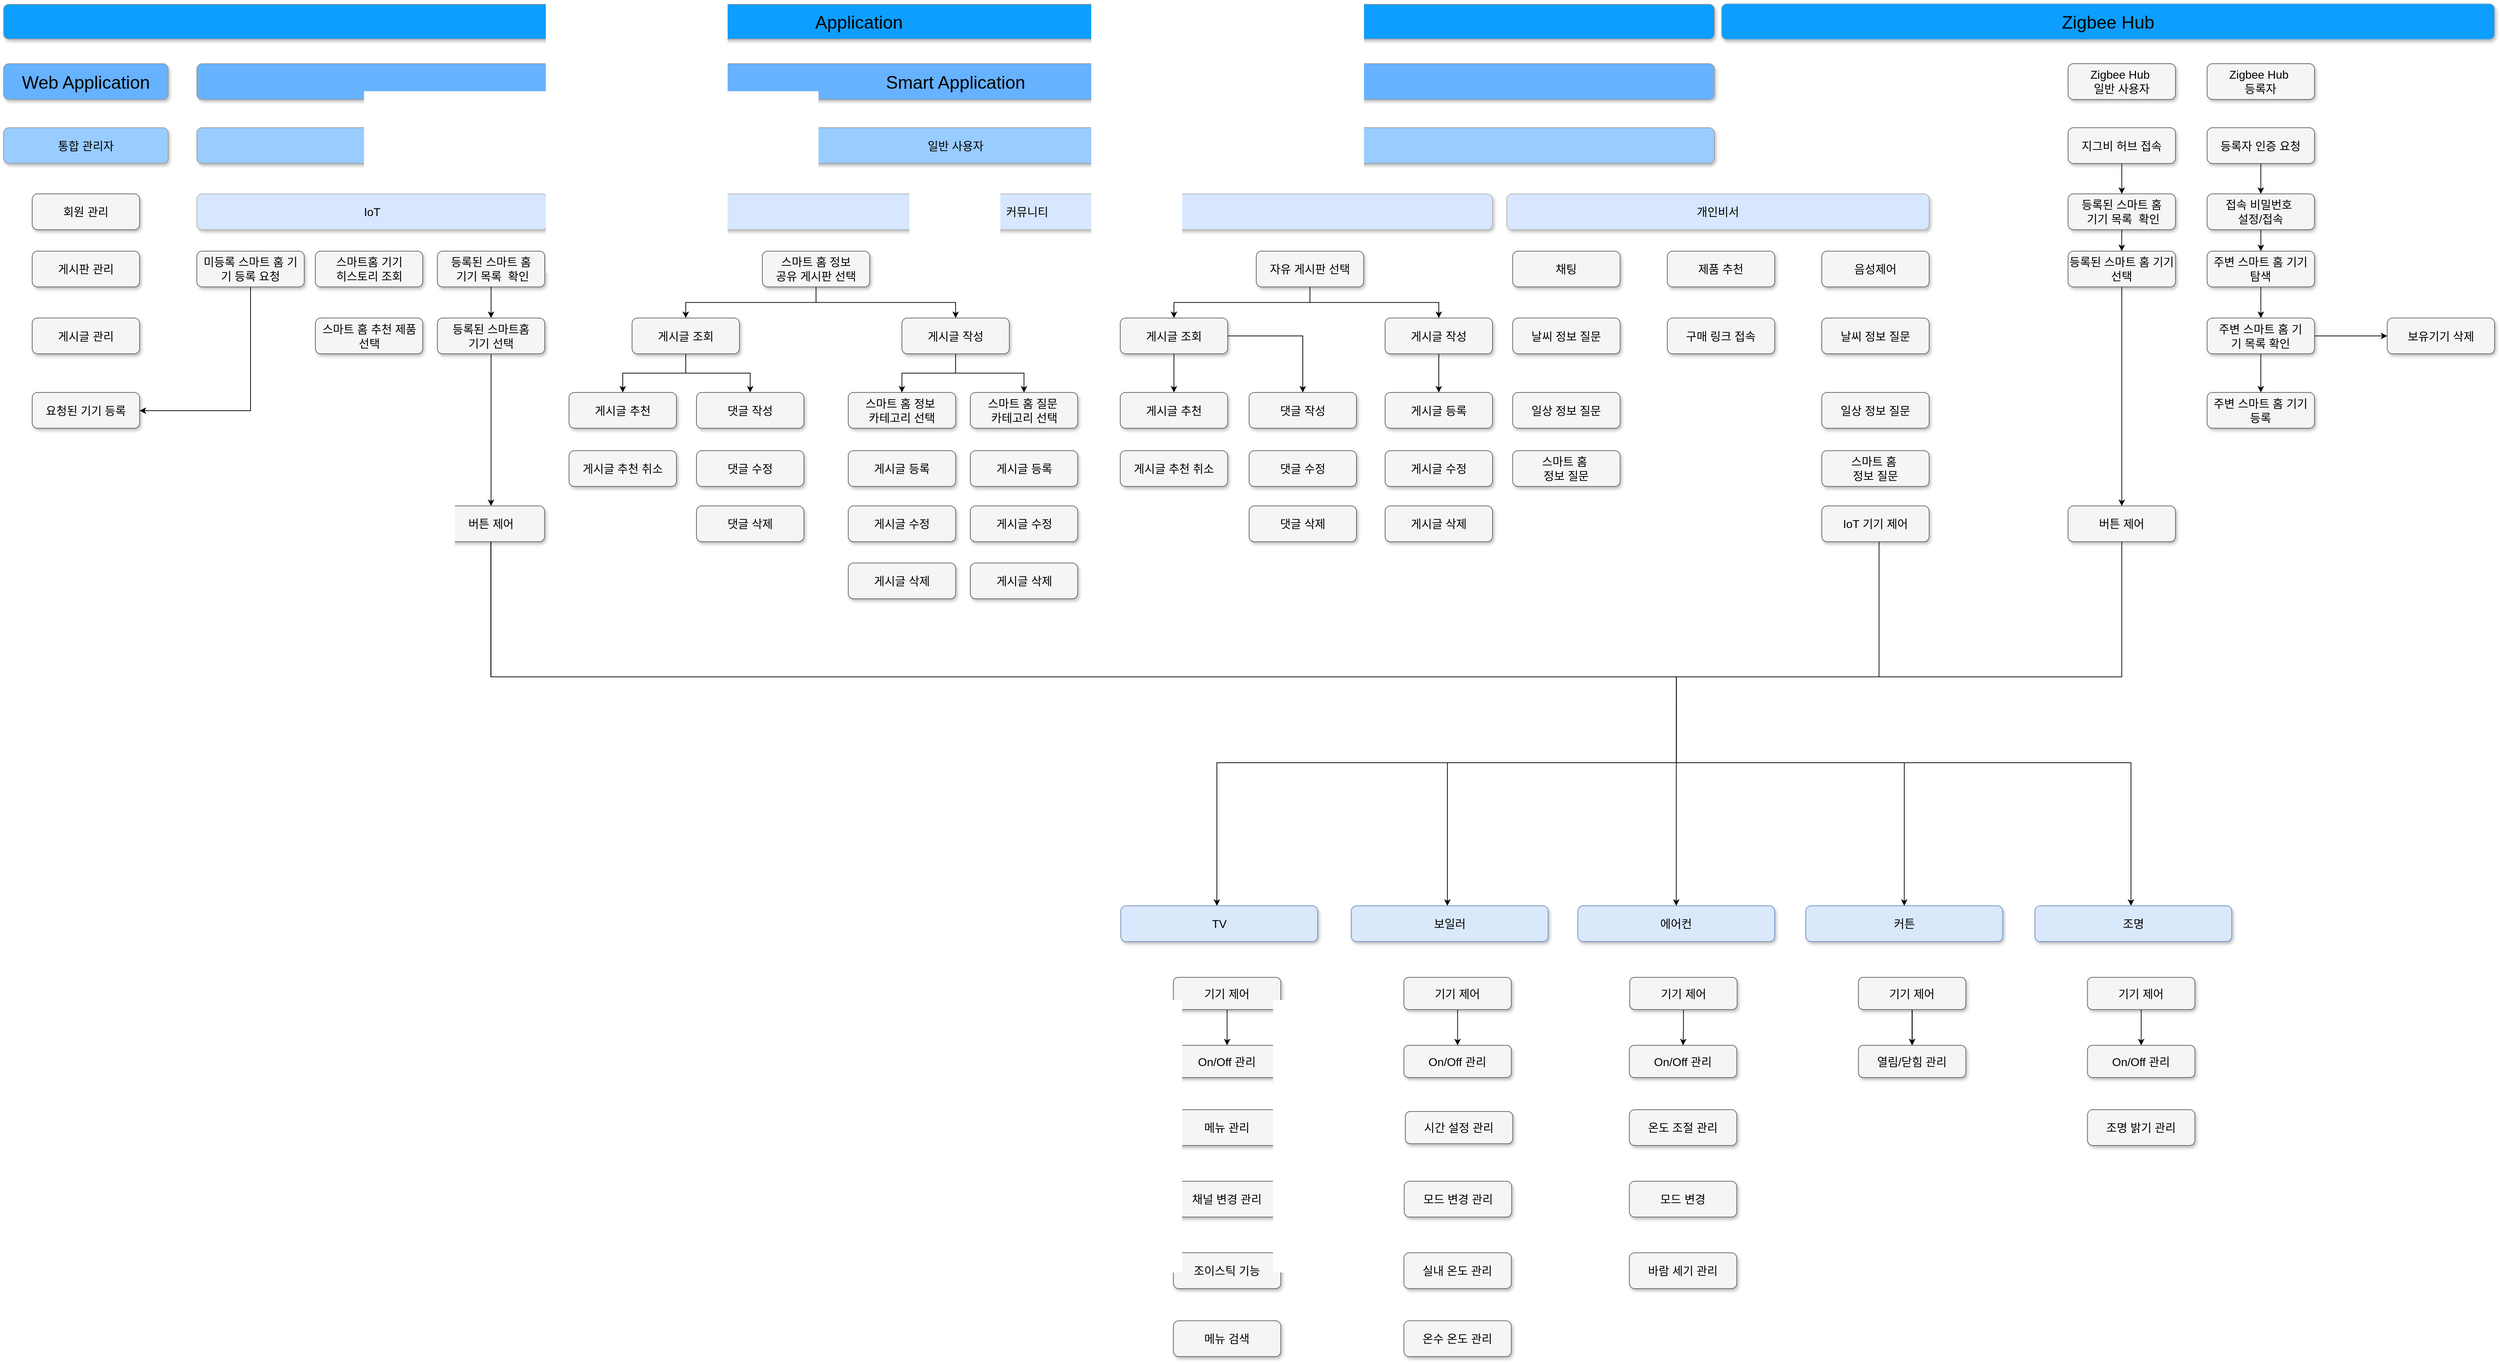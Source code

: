 <mxfile version="24.2.5" type="github">
  <diagram name="페이지-1" id="fLK22L0cyS2KONPvhXHz">
    <mxGraphModel dx="5621" dy="42" grid="1" gridSize="10" guides="1" tooltips="1" connect="1" arrows="1" fold="1" page="1" pageScale="1" pageWidth="827" pageHeight="1169" math="0" shadow="0">
      <root>
        <mxCell id="0" />
        <mxCell id="1" parent="0" />
        <mxCell id="XsFv-7W7JYTAU17G-Qvy-7" value="스마트 홈 정보&amp;nbsp;&lt;div&gt;카테고리 선택&lt;/div&gt;" style="whiteSpace=wrap;html=1;rounded=1;shadow=1;strokeWidth=1;fontSize=16;align=center;fillColor=#f5f5f5;strokeColor=#666666;" parent="1" vertex="1">
          <mxGeometry x="-1450" y="2322.51" width="150" height="50" as="geometry" />
        </mxCell>
        <mxCell id="XsFv-7W7JYTAU17G-Qvy-8" value="게시글 수정" style="whiteSpace=wrap;html=1;rounded=1;shadow=1;strokeWidth=1;fontSize=16;align=center;fillColor=#f5f5f5;strokeColor=#666666;" parent="1" vertex="1">
          <mxGeometry x="-1450" y="2481.18" width="150" height="50" as="geometry" />
        </mxCell>
        <mxCell id="XsFv-7W7JYTAU17G-Qvy-9" value="게시글 삭제" style="whiteSpace=wrap;html=1;rounded=1;shadow=1;strokeWidth=1;fontSize=16;align=center;fillColor=#f5f5f5;strokeColor=#666666;" parent="1" vertex="1">
          <mxGeometry x="-1450" y="2560.92" width="150" height="50" as="geometry" />
        </mxCell>
        <mxCell id="XsFv-7W7JYTAU17G-Qvy-10" value="통합 관리자" style="whiteSpace=wrap;html=1;rounded=1;shadow=1;strokeWidth=1;fontSize=16;align=center;fillColor=#99CCFF;strokeColor=#999999;" parent="1" vertex="1">
          <mxGeometry x="-2630" y="1952.5" width="230" height="50" as="geometry" />
        </mxCell>
        <mxCell id="XsFv-7W7JYTAU17G-Qvy-11" value="일반 사용자" style="whiteSpace=wrap;html=1;rounded=1;shadow=1;strokeWidth=1;fontSize=16;align=center;fillColor=#99CCFF;strokeColor=#999999;" parent="1" vertex="1">
          <mxGeometry x="-2360" y="1952.5" width="2120" height="50" as="geometry" />
        </mxCell>
        <mxCell id="XsFv-7W7JYTAU17G-Qvy-12" value="&lt;font style=&quot;font-size: 25px;&quot;&gt;Application&lt;/font&gt;" style="whiteSpace=wrap;html=1;rounded=1;shadow=1;strokeWidth=1;fontSize=16;align=center;fillColor=#0D9EFF;strokeColor=#999999;gradientColor=none;" parent="1" vertex="1">
          <mxGeometry x="-2630" y="1780" width="2390" height="48.44" as="geometry" />
        </mxCell>
        <mxCell id="XsFv-7W7JYTAU17G-Qvy-13" value="보유기기 삭제" style="whiteSpace=wrap;html=1;rounded=1;shadow=1;strokeWidth=1;fontSize=16;align=center;fillColor=#f5f5f5;strokeColor=#666666;" parent="1" vertex="1">
          <mxGeometry x="700.0" y="2218.5" width="150" height="50" as="geometry" />
        </mxCell>
        <mxCell id="XsFv-7W7JYTAU17G-Qvy-14" style="edgeStyle=orthogonalEdgeStyle;rounded=0;orthogonalLoop=1;jettySize=auto;html=1;" parent="1" edge="1" target="XsFv-7W7JYTAU17G-Qvy-31" source="XsFv-7W7JYTAU17G-Qvy-15">
          <mxGeometry relative="1" as="geometry">
            <mxPoint x="-1763.69" y="2499.38" as="sourcePoint" />
            <mxPoint x="342.25" y="2850" as="targetPoint" />
            <Array as="points">
              <mxPoint x="-1949" y="2720" />
              <mxPoint x="-293" y="2720" />
              <mxPoint x="-293" y="2840" />
              <mxPoint x="342" y="2840" />
            </Array>
          </mxGeometry>
        </mxCell>
        <mxCell id="XsFv-7W7JYTAU17G-Qvy-15" value="버튼 제어" style="whiteSpace=wrap;html=1;rounded=1;shadow=1;strokeWidth=1;fontSize=16;align=center;fillColor=#f5f5f5;strokeColor=#666666;" parent="1" vertex="1">
          <mxGeometry x="-2024.19" y="2481.18" width="150" height="50" as="geometry" />
        </mxCell>
        <mxCell id="XsFv-7W7JYTAU17G-Qvy-16" style="edgeStyle=orthogonalEdgeStyle;rounded=0;orthogonalLoop=1;jettySize=auto;html=1;exitX=0.5;exitY=1;exitDx=0;exitDy=0;entryX=0.5;entryY=0;entryDx=0;entryDy=0;" parent="1" source="XsFv-7W7JYTAU17G-Qvy-17" target="XsFv-7W7JYTAU17G-Qvy-28" edge="1">
          <mxGeometry relative="1" as="geometry">
            <Array as="points">
              <mxPoint x="329" y="2720" />
              <mxPoint x="-293" y="2720" />
            </Array>
          </mxGeometry>
        </mxCell>
        <mxCell id="XsFv-7W7JYTAU17G-Qvy-17" value="버튼 제어" style="whiteSpace=wrap;html=1;rounded=1;shadow=1;strokeWidth=1;fontSize=16;align=center;fillColor=#f5f5f5;strokeColor=#666666;" parent="1" vertex="1">
          <mxGeometry x="254.13" y="2481.18" width="150" height="50" as="geometry" />
        </mxCell>
        <mxCell id="XsFv-7W7JYTAU17G-Qvy-18" value="등록된 스마트 홈&lt;div&gt;&amp;nbsp;기기&amp;nbsp;목록&amp;nbsp; 확인&lt;/div&gt;" style="whiteSpace=wrap;html=1;rounded=1;shadow=1;strokeWidth=1;fontSize=16;align=center;fillColor=#f5f5f5;strokeColor=#666666;" parent="1" vertex="1">
          <mxGeometry x="-2024" y="2125" width="150" height="50" as="geometry" />
        </mxCell>
        <mxCell id="XsFv-7W7JYTAU17G-Qvy-19" value="" style="endArrow=classic;html=1;rounded=0;exitX=0.5;exitY=1;exitDx=0;exitDy=0;" parent="1" source="XsFv-7W7JYTAU17G-Qvy-18" edge="1" target="XsFv-7W7JYTAU17G-Qvy-139">
          <mxGeometry width="50" height="50" relative="1" as="geometry">
            <mxPoint x="-1946.19" y="2163" as="sourcePoint" />
            <mxPoint x="-1960.69" y="2205" as="targetPoint" />
          </mxGeometry>
        </mxCell>
        <mxCell id="XsFv-7W7JYTAU17G-Qvy-20" style="edgeStyle=orthogonalEdgeStyle;rounded=0;orthogonalLoop=1;jettySize=auto;html=1;" parent="1" source="XsFv-7W7JYTAU17G-Qvy-139" target="XsFv-7W7JYTAU17G-Qvy-15" edge="1">
          <mxGeometry relative="1" as="geometry">
            <mxPoint x="-1974.69" y="2255" as="sourcePoint" />
            <Array as="points">
              <mxPoint x="-1949" y="2400" />
              <mxPoint x="-1949" y="2400" />
            </Array>
          </mxGeometry>
        </mxCell>
        <mxCell id="XsFv-7W7JYTAU17G-Qvy-21" value="게시글 관리" style="whiteSpace=wrap;html=1;rounded=1;shadow=1;strokeWidth=1;fontSize=16;align=center;fillColor=#f5f5f5;strokeColor=#666666;" parent="1" vertex="1">
          <mxGeometry x="-2590" y="2218.5" width="150" height="50" as="geometry" />
        </mxCell>
        <mxCell id="XsFv-7W7JYTAU17G-Qvy-22" value="회원 관리" style="whiteSpace=wrap;html=1;rounded=1;shadow=1;strokeWidth=1;fontSize=16;align=center;fillColor=#f5f5f5;strokeColor=#666666;" parent="1" vertex="1">
          <mxGeometry x="-2590" y="2045" width="150" height="50" as="geometry" />
        </mxCell>
        <mxCell id="XsFv-7W7JYTAU17G-Qvy-23" value="게시판 관리" style="whiteSpace=wrap;html=1;rounded=1;shadow=1;strokeWidth=1;fontSize=16;align=center;fillColor=#f5f5f5;strokeColor=#666666;" parent="1" vertex="1">
          <mxGeometry x="-2590" y="2125" width="150" height="50" as="geometry" />
        </mxCell>
        <mxCell id="XsFv-7W7JYTAU17G-Qvy-24" value="요청된 기기 등록" style="whiteSpace=wrap;html=1;rounded=1;shadow=1;strokeWidth=1;fontSize=16;align=center;fillColor=#f5f5f5;strokeColor=#666666;" parent="1" vertex="1">
          <mxGeometry x="-2590" y="2322.51" width="150" height="50" as="geometry" />
        </mxCell>
        <mxCell id="XsFv-7W7JYTAU17G-Qvy-25" value="Zigbee Hub&amp;nbsp;&lt;div&gt;일반 사용자&lt;/div&gt;" style="whiteSpace=wrap;html=1;rounded=1;shadow=1;strokeWidth=1;fontSize=16;align=center;fillColor=#f5f5f5;strokeColor=#666666;" parent="1" vertex="1">
          <mxGeometry x="254.13" y="1863" width="150" height="50" as="geometry" />
        </mxCell>
        <mxCell id="XsFv-7W7JYTAU17G-Qvy-26" value="&lt;font style=&quot;font-size: 25px;&quot;&gt;Zigbee Hub&lt;/font&gt;" style="whiteSpace=wrap;html=1;rounded=1;shadow=1;strokeWidth=1;fontSize=16;align=center;fillColor=#0D9EFF;strokeColor=#B3B3B3;gradientColor=none;" parent="1" vertex="1">
          <mxGeometry x="-230" y="1779.22" width="1080" height="50" as="geometry" />
        </mxCell>
        <mxCell id="XsFv-7W7JYTAU17G-Qvy-27" value="보일러" style="whiteSpace=wrap;html=1;rounded=1;shadow=1;strokeWidth=1;fontSize=16;align=center;fillColor=#dae8fc;strokeColor=#6c8ebf;" parent="1" vertex="1">
          <mxGeometry x="-747.25" y="3040" width="275" height="50" as="geometry" />
        </mxCell>
        <mxCell id="XsFv-7W7JYTAU17G-Qvy-28" value="에어컨" style="whiteSpace=wrap;html=1;rounded=1;shadow=1;strokeWidth=1;fontSize=16;align=center;fillColor=#dae8fc;strokeColor=#6c8ebf;" parent="1" vertex="1">
          <mxGeometry x="-430.75" y="3040" width="275" height="50" as="geometry" />
        </mxCell>
        <mxCell id="XsFv-7W7JYTAU17G-Qvy-29" value="TV" style="whiteSpace=wrap;html=1;rounded=1;shadow=1;strokeWidth=1;fontSize=16;align=center;fillColor=#dae8fc;strokeColor=#6c8ebf;" parent="1" vertex="1">
          <mxGeometry x="-1069.25" y="3040" width="275" height="50" as="geometry" />
        </mxCell>
        <mxCell id="XsFv-7W7JYTAU17G-Qvy-30" value="커튼" style="whiteSpace=wrap;html=1;rounded=1;shadow=1;strokeWidth=1;fontSize=16;align=center;fillColor=#dae8fc;strokeColor=#6c8ebf;" parent="1" vertex="1">
          <mxGeometry x="-112.25" y="3040" width="275" height="50" as="geometry" />
        </mxCell>
        <mxCell id="XsFv-7W7JYTAU17G-Qvy-31" value="조명" style="whiteSpace=wrap;html=1;rounded=1;shadow=1;strokeWidth=1;fontSize=16;align=center;fillColor=#dae8fc;strokeColor=#6c8ebf;" parent="1" vertex="1">
          <mxGeometry x="207.75" y="3040" width="275" height="50" as="geometry" />
        </mxCell>
        <mxCell id="XsFv-7W7JYTAU17G-Qvy-32" value="On/Off 관리" style="whiteSpace=wrap;html=1;rounded=1;shadow=1;strokeWidth=1;fontSize=16;align=center;fillColor=#f5f5f5;strokeColor=#666666;" parent="1" vertex="1">
          <mxGeometry x="-673.75" y="3235" width="150" height="45" as="geometry" />
        </mxCell>
        <mxCell id="XsFv-7W7JYTAU17G-Qvy-33" value="모드 변경 관리" style="whiteSpace=wrap;html=1;rounded=1;shadow=1;strokeWidth=1;fontSize=16;align=center;fillColor=#f5f5f5;strokeColor=#666666;" parent="1" vertex="1">
          <mxGeometry x="-673.25" y="3425" width="150" height="50" as="geometry" />
        </mxCell>
        <mxCell id="XsFv-7W7JYTAU17G-Qvy-34" value="On/Off 관리" style="whiteSpace=wrap;html=1;rounded=1;shadow=1;strokeWidth=1;fontSize=16;align=center;fillColor=#f5f5f5;strokeColor=#666666;" parent="1" vertex="1">
          <mxGeometry x="-358.75" y="3235" width="150" height="45" as="geometry" />
        </mxCell>
        <mxCell id="XsFv-7W7JYTAU17G-Qvy-35" value="온도 조절 관리" style="whiteSpace=wrap;html=1;rounded=1;shadow=1;strokeWidth=1;fontSize=16;align=center;fillColor=#f5f5f5;strokeColor=#666666;" parent="1" vertex="1">
          <mxGeometry x="-358.75" y="3325" width="150" height="50" as="geometry" />
        </mxCell>
        <mxCell id="XsFv-7W7JYTAU17G-Qvy-36" value="메뉴 관리" style="whiteSpace=wrap;html=1;rounded=1;shadow=1;strokeWidth=1;fontSize=16;align=center;fillColor=#f5f5f5;strokeColor=#666666;" parent="1" vertex="1">
          <mxGeometry x="-995.75" y="3325" width="150" height="50" as="geometry" />
        </mxCell>
        <mxCell id="XsFv-7W7JYTAU17G-Qvy-37" value="On/Off 관리" style="whiteSpace=wrap;html=1;rounded=1;shadow=1;strokeWidth=1;fontSize=16;align=center;fillColor=#f5f5f5;strokeColor=#666666;" parent="1" vertex="1">
          <mxGeometry x="-995.75" y="3235" width="150" height="45" as="geometry" />
        </mxCell>
        <mxCell id="XsFv-7W7JYTAU17G-Qvy-38" value="열림/닫힘 관리" style="whiteSpace=wrap;html=1;rounded=1;shadow=1;strokeWidth=1;fontSize=16;align=center;fillColor=#f5f5f5;strokeColor=#666666;" parent="1" vertex="1">
          <mxGeometry x="-38.75" y="3235" width="150" height="45" as="geometry" />
        </mxCell>
        <mxCell id="XsFv-7W7JYTAU17G-Qvy-39" value="On/Off 관리" style="whiteSpace=wrap;html=1;rounded=1;shadow=1;strokeWidth=1;fontSize=16;align=center;fillColor=#f5f5f5;strokeColor=#666666;" parent="1" vertex="1">
          <mxGeometry x="281.25" y="3235" width="150" height="45" as="geometry" />
        </mxCell>
        <mxCell id="XsFv-7W7JYTAU17G-Qvy-40" value="조명 밝기 관리" style="whiteSpace=wrap;html=1;rounded=1;shadow=1;strokeWidth=1;fontSize=16;align=center;fillColor=#f5f5f5;strokeColor=#666666;" parent="1" vertex="1">
          <mxGeometry x="281.25" y="3325" width="150" height="50" as="geometry" />
        </mxCell>
        <mxCell id="XsFv-7W7JYTAU17G-Qvy-41" value="모드 변경" style="whiteSpace=wrap;html=1;rounded=1;shadow=1;strokeWidth=1;fontSize=16;align=center;fillColor=#f5f5f5;strokeColor=#666666;" parent="1" vertex="1">
          <mxGeometry x="-358.75" y="3425" width="150" height="50" as="geometry" />
        </mxCell>
        <mxCell id="XsFv-7W7JYTAU17G-Qvy-42" value="&lt;span&gt;바람 세기 관리&lt;/span&gt;" style="whiteSpace=wrap;html=1;rounded=1;shadow=1;strokeWidth=1;fontSize=16;align=center;fillColor=#f5f5f5;strokeColor=#666666;" parent="1" vertex="1">
          <mxGeometry x="-358.75" y="3525" width="150" height="50" as="geometry" />
        </mxCell>
        <mxCell id="XsFv-7W7JYTAU17G-Qvy-43" value="조이스틱 기능" style="whiteSpace=wrap;html=1;rounded=1;shadow=1;strokeWidth=1;fontSize=16;align=center;fillColor=#f5f5f5;strokeColor=#666666;" parent="1" vertex="1">
          <mxGeometry x="-995.75" y="3525" width="150" height="50" as="geometry" />
        </mxCell>
        <mxCell id="XsFv-7W7JYTAU17G-Qvy-44" value="채널 변경 관리" style="whiteSpace=wrap;html=1;rounded=1;shadow=1;strokeWidth=1;fontSize=16;align=center;fillColor=#f5f5f5;strokeColor=#666666;" parent="1" vertex="1">
          <mxGeometry x="-995.75" y="3425" width="150" height="50" as="geometry" />
        </mxCell>
        <mxCell id="XsFv-7W7JYTAU17G-Qvy-45" value="메뉴 검색" style="whiteSpace=wrap;html=1;rounded=1;shadow=1;strokeWidth=1;fontSize=16;align=center;fillColor=#f5f5f5;strokeColor=#666666;" parent="1" vertex="1">
          <mxGeometry x="-995.75" y="3620" width="150" height="50" as="geometry" />
        </mxCell>
        <mxCell id="XsFv-7W7JYTAU17G-Qvy-46" style="edgeStyle=orthogonalEdgeStyle;rounded=0;orthogonalLoop=1;jettySize=auto;html=1;exitX=0.5;exitY=1;exitDx=0;exitDy=0;entryX=0.5;entryY=0;entryDx=0;entryDy=0;" parent="1" source="XsFv-7W7JYTAU17G-Qvy-48" target="XsFv-7W7JYTAU17G-Qvy-17" edge="1">
          <mxGeometry relative="1" as="geometry" />
        </mxCell>
        <mxCell id="XsFv-7W7JYTAU17G-Qvy-48" value="등록된 스마트 홈 기기 선택" style="whiteSpace=wrap;html=1;rounded=1;shadow=1;strokeWidth=1;fontSize=16;align=center;fillColor=#f5f5f5;strokeColor=#666666;" parent="1" vertex="1">
          <mxGeometry x="254.13" y="2125" width="150" height="50" as="geometry" />
        </mxCell>
        <mxCell id="XsFv-7W7JYTAU17G-Qvy-49" style="edgeStyle=orthogonalEdgeStyle;rounded=0;orthogonalLoop=1;jettySize=auto;html=1;exitX=0.5;exitY=1;exitDx=0;exitDy=0;" parent="1" source="XsFv-7W7JYTAU17G-Qvy-50" target="XsFv-7W7JYTAU17G-Qvy-48" edge="1">
          <mxGeometry relative="1" as="geometry" />
        </mxCell>
        <mxCell id="XsFv-7W7JYTAU17G-Qvy-50" value="등록된 스마트 홈&lt;div&gt;&amp;nbsp;기기&amp;nbsp;목록&amp;nbsp; 확인&lt;/div&gt;" style="whiteSpace=wrap;html=1;rounded=1;shadow=1;strokeWidth=1;fontSize=16;align=center;fillColor=#f5f5f5;strokeColor=#666666;" parent="1" vertex="1">
          <mxGeometry x="254.13" y="2045" width="150" height="50" as="geometry" />
        </mxCell>
        <mxCell id="XsFv-7W7JYTAU17G-Qvy-51" style="edgeStyle=orthogonalEdgeStyle;rounded=0;orthogonalLoop=1;jettySize=auto;html=1;exitX=0.5;exitY=1;exitDx=0;exitDy=0;entryX=0.5;entryY=0;entryDx=0;entryDy=0;" parent="1" source="XsFv-7W7JYTAU17G-Qvy-52" target="XsFv-7W7JYTAU17G-Qvy-37" edge="1">
          <mxGeometry relative="1" as="geometry" />
        </mxCell>
        <mxCell id="XsFv-7W7JYTAU17G-Qvy-52" value="기기 제어" style="whiteSpace=wrap;html=1;rounded=1;shadow=1;strokeWidth=1;fontSize=16;align=center;fillColor=#f5f5f5;strokeColor=#666666;" parent="1" vertex="1">
          <mxGeometry x="-995.75" y="3140" width="150" height="45" as="geometry" />
        </mxCell>
        <mxCell id="XsFv-7W7JYTAU17G-Qvy-53" style="edgeStyle=orthogonalEdgeStyle;rounded=0;orthogonalLoop=1;jettySize=auto;html=1;exitX=0.5;exitY=1;exitDx=0;exitDy=0;entryX=0.5;entryY=0;entryDx=0;entryDy=0;" parent="1" source="XsFv-7W7JYTAU17G-Qvy-54" target="XsFv-7W7JYTAU17G-Qvy-32" edge="1">
          <mxGeometry relative="1" as="geometry" />
        </mxCell>
        <mxCell id="XsFv-7W7JYTAU17G-Qvy-54" value="기기 제어" style="whiteSpace=wrap;html=1;rounded=1;shadow=1;strokeWidth=1;fontSize=16;align=center;fillColor=#f5f5f5;strokeColor=#666666;" parent="1" vertex="1">
          <mxGeometry x="-673.75" y="3140" width="150" height="45" as="geometry" />
        </mxCell>
        <mxCell id="XsFv-7W7JYTAU17G-Qvy-55" style="edgeStyle=orthogonalEdgeStyle;rounded=0;orthogonalLoop=1;jettySize=auto;html=1;exitX=0.5;exitY=1;exitDx=0;exitDy=0;entryX=0.5;entryY=0;entryDx=0;entryDy=0;" parent="1" source="XsFv-7W7JYTAU17G-Qvy-56" target="XsFv-7W7JYTAU17G-Qvy-34" edge="1">
          <mxGeometry relative="1" as="geometry" />
        </mxCell>
        <mxCell id="XsFv-7W7JYTAU17G-Qvy-56" value="기기 제어" style="whiteSpace=wrap;html=1;rounded=1;shadow=1;strokeWidth=1;fontSize=16;align=center;fillColor=#f5f5f5;strokeColor=#666666;" parent="1" vertex="1">
          <mxGeometry x="-358.25" y="3140" width="150" height="45" as="geometry" />
        </mxCell>
        <mxCell id="XsFv-7W7JYTAU17G-Qvy-57" style="edgeStyle=orthogonalEdgeStyle;rounded=0;orthogonalLoop=1;jettySize=auto;html=1;exitX=0.5;exitY=1;exitDx=0;exitDy=0;entryX=0.5;entryY=0;entryDx=0;entryDy=0;" parent="1" source="XsFv-7W7JYTAU17G-Qvy-58" target="XsFv-7W7JYTAU17G-Qvy-39" edge="1">
          <mxGeometry relative="1" as="geometry" />
        </mxCell>
        <mxCell id="XsFv-7W7JYTAU17G-Qvy-58" value="기기 제어" style="whiteSpace=wrap;html=1;rounded=1;shadow=1;strokeWidth=1;fontSize=16;align=center;fillColor=#f5f5f5;strokeColor=#666666;" parent="1" vertex="1">
          <mxGeometry x="281.25" y="3140" width="150" height="45" as="geometry" />
        </mxCell>
        <mxCell id="XsFv-7W7JYTAU17G-Qvy-59" style="edgeStyle=orthogonalEdgeStyle;rounded=0;orthogonalLoop=1;jettySize=auto;html=1;exitX=0.5;exitY=1;exitDx=0;exitDy=0;entryX=0.5;entryY=0;entryDx=0;entryDy=0;" parent="1" source="XsFv-7W7JYTAU17G-Qvy-61" target="XsFv-7W7JYTAU17G-Qvy-38" edge="1">
          <mxGeometry relative="1" as="geometry" />
        </mxCell>
        <mxCell id="XsFv-7W7JYTAU17G-Qvy-60" value="" style="edgeStyle=orthogonalEdgeStyle;rounded=0;orthogonalLoop=1;jettySize=auto;html=1;" parent="1" source="XsFv-7W7JYTAU17G-Qvy-61" target="XsFv-7W7JYTAU17G-Qvy-38" edge="1">
          <mxGeometry relative="1" as="geometry" />
        </mxCell>
        <mxCell id="XsFv-7W7JYTAU17G-Qvy-61" value="기기 제어" style="whiteSpace=wrap;html=1;rounded=1;shadow=1;strokeWidth=1;fontSize=16;align=center;fillColor=#f5f5f5;strokeColor=#666666;" parent="1" vertex="1">
          <mxGeometry x="-38.75" y="3140" width="150" height="45" as="geometry" />
        </mxCell>
        <mxCell id="XsFv-7W7JYTAU17G-Qvy-62" value="Zigbee Hub&amp;nbsp;&lt;div&gt;등록자&lt;/div&gt;" style="whiteSpace=wrap;html=1;rounded=1;shadow=1;strokeWidth=1;fontSize=16;align=center;fillColor=#f5f5f5;strokeColor=#666666;" parent="1" vertex="1">
          <mxGeometry x="448.38" y="1863" width="150" height="50" as="geometry" />
        </mxCell>
        <mxCell id="XsFv-7W7JYTAU17G-Qvy-63" style="edgeStyle=orthogonalEdgeStyle;rounded=0;orthogonalLoop=1;jettySize=auto;html=1;exitX=0.5;exitY=1;exitDx=0;exitDy=0;" parent="1" source="XsFv-7W7JYTAU17G-Qvy-64" target="XsFv-7W7JYTAU17G-Qvy-69" edge="1">
          <mxGeometry relative="1" as="geometry" />
        </mxCell>
        <mxCell id="XsFv-7W7JYTAU17G-Qvy-64" value="등록자 인증 요청" style="whiteSpace=wrap;html=1;rounded=1;shadow=1;strokeWidth=1;fontSize=16;align=center;fillColor=#f5f5f5;strokeColor=#666666;" parent="1" vertex="1">
          <mxGeometry x="448.38" y="1952.5" width="150" height="50" as="geometry" />
        </mxCell>
        <mxCell id="XsFv-7W7JYTAU17G-Qvy-65" value="주변 스마트 홈 기기 등록" style="whiteSpace=wrap;html=1;rounded=1;shadow=1;strokeWidth=1;fontSize=16;align=center;fillColor=#f5f5f5;strokeColor=#666666;" parent="1" vertex="1">
          <mxGeometry x="448.38" y="2322.51" width="150" height="50" as="geometry" />
        </mxCell>
        <mxCell id="XsFv-7W7JYTAU17G-Qvy-66" style="edgeStyle=orthogonalEdgeStyle;rounded=0;orthogonalLoop=1;jettySize=auto;html=1;exitX=0.5;exitY=1;exitDx=0;exitDy=0;" parent="1" source="XsFv-7W7JYTAU17G-Qvy-67" target="XsFv-7W7JYTAU17G-Qvy-72" edge="1">
          <mxGeometry relative="1" as="geometry" />
        </mxCell>
        <mxCell id="XsFv-7W7JYTAU17G-Qvy-67" value="주변 스마트 홈 기기 탐색" style="whiteSpace=wrap;html=1;rounded=1;shadow=1;strokeWidth=1;fontSize=16;align=center;fillColor=#f5f5f5;strokeColor=#666666;" parent="1" vertex="1">
          <mxGeometry x="448.38" y="2125" width="150" height="50" as="geometry" />
        </mxCell>
        <mxCell id="XsFv-7W7JYTAU17G-Qvy-68" style="edgeStyle=orthogonalEdgeStyle;rounded=0;orthogonalLoop=1;jettySize=auto;html=1;exitX=0.5;exitY=1;exitDx=0;exitDy=0;" parent="1" source="XsFv-7W7JYTAU17G-Qvy-69" target="XsFv-7W7JYTAU17G-Qvy-67" edge="1">
          <mxGeometry relative="1" as="geometry" />
        </mxCell>
        <mxCell id="XsFv-7W7JYTAU17G-Qvy-69" value="접속 비밀번호&amp;nbsp;&lt;div&gt;설정/접속&lt;/div&gt;" style="whiteSpace=wrap;html=1;rounded=1;shadow=1;strokeWidth=1;fontSize=16;align=center;fillColor=#f5f5f5;strokeColor=#666666;" parent="1" vertex="1">
          <mxGeometry x="448.38" y="2045" width="150" height="50" as="geometry" />
        </mxCell>
        <mxCell id="XsFv-7W7JYTAU17G-Qvy-70" style="edgeStyle=orthogonalEdgeStyle;rounded=0;orthogonalLoop=1;jettySize=auto;html=1;exitX=0.5;exitY=1;exitDx=0;exitDy=0;" parent="1" source="XsFv-7W7JYTAU17G-Qvy-72" target="XsFv-7W7JYTAU17G-Qvy-65" edge="1">
          <mxGeometry relative="1" as="geometry" />
        </mxCell>
        <mxCell id="XsFv-7W7JYTAU17G-Qvy-71" style="edgeStyle=orthogonalEdgeStyle;rounded=0;orthogonalLoop=1;jettySize=auto;html=1;exitX=1;exitY=0.5;exitDx=0;exitDy=0;entryX=0;entryY=0.5;entryDx=0;entryDy=0;" parent="1" source="XsFv-7W7JYTAU17G-Qvy-72" target="XsFv-7W7JYTAU17G-Qvy-13" edge="1">
          <mxGeometry relative="1" as="geometry" />
        </mxCell>
        <mxCell id="XsFv-7W7JYTAU17G-Qvy-72" value="주변 스마트 홈 기기&amp;nbsp;목록 확인" style="whiteSpace=wrap;html=1;rounded=1;shadow=1;strokeWidth=1;fontSize=16;align=center;fillColor=#f5f5f5;strokeColor=#666666;" parent="1" vertex="1">
          <mxGeometry x="448.38" y="2218.5" width="150" height="50" as="geometry" />
        </mxCell>
        <mxCell id="XsFv-7W7JYTAU17G-Qvy-73" style="edgeStyle=orthogonalEdgeStyle;rounded=0;orthogonalLoop=1;jettySize=auto;html=1;exitX=0.5;exitY=1;exitDx=0;exitDy=0;" parent="1" source="XsFv-7W7JYTAU17G-Qvy-74" target="XsFv-7W7JYTAU17G-Qvy-50" edge="1">
          <mxGeometry relative="1" as="geometry" />
        </mxCell>
        <mxCell id="XsFv-7W7JYTAU17G-Qvy-74" value="지그비 허브 접속" style="whiteSpace=wrap;html=1;rounded=1;shadow=1;strokeWidth=1;fontSize=16;align=center;fillColor=#f5f5f5;strokeColor=#666666;" parent="1" vertex="1">
          <mxGeometry x="254.13" y="1952.5" width="150" height="50" as="geometry" />
        </mxCell>
        <mxCell id="gF1Ddn6Y06NdlI0X-Wj2-12" style="edgeStyle=orthogonalEdgeStyle;rounded=0;orthogonalLoop=1;jettySize=auto;html=1;exitX=0.5;exitY=1;exitDx=0;exitDy=0;" edge="1" parent="1" source="XsFv-7W7JYTAU17G-Qvy-77" target="XsFv-7W7JYTAU17G-Qvy-106">
          <mxGeometry relative="1" as="geometry" />
        </mxCell>
        <mxCell id="gF1Ddn6Y06NdlI0X-Wj2-13" style="edgeStyle=orthogonalEdgeStyle;rounded=0;orthogonalLoop=1;jettySize=auto;html=1;exitX=0.5;exitY=1;exitDx=0;exitDy=0;" edge="1" parent="1" source="XsFv-7W7JYTAU17G-Qvy-77" target="XsFv-7W7JYTAU17G-Qvy-95">
          <mxGeometry relative="1" as="geometry" />
        </mxCell>
        <mxCell id="XsFv-7W7JYTAU17G-Qvy-77" value="스마트 홈 정보&lt;div&gt;공유 게시판 선택&lt;/div&gt;" style="whiteSpace=wrap;html=1;rounded=1;shadow=1;strokeWidth=1;fontSize=16;align=center;fillColor=#f5f5f5;strokeColor=#666666;" parent="1" vertex="1">
          <mxGeometry x="-1570" y="2125" width="150" height="50" as="geometry" />
        </mxCell>
        <mxCell id="gF1Ddn6Y06NdlI0X-Wj2-16" style="edgeStyle=orthogonalEdgeStyle;rounded=0;orthogonalLoop=1;jettySize=auto;html=1;exitX=0.5;exitY=1;exitDx=0;exitDy=0;" edge="1" parent="1" source="XsFv-7W7JYTAU17G-Qvy-80" target="XsFv-7W7JYTAU17G-Qvy-114">
          <mxGeometry relative="1" as="geometry" />
        </mxCell>
        <mxCell id="gF1Ddn6Y06NdlI0X-Wj2-17" style="edgeStyle=orthogonalEdgeStyle;rounded=0;orthogonalLoop=1;jettySize=auto;html=1;exitX=0.5;exitY=1;exitDx=0;exitDy=0;" edge="1" parent="1" source="XsFv-7W7JYTAU17G-Qvy-80" target="XsFv-7W7JYTAU17G-Qvy-82">
          <mxGeometry relative="1" as="geometry" />
        </mxCell>
        <mxCell id="XsFv-7W7JYTAU17G-Qvy-80" value="자유 게시판 선택" style="whiteSpace=wrap;html=1;rounded=1;shadow=1;strokeWidth=1;fontSize=16;align=center;fillColor=#f5f5f5;strokeColor=#666666;" parent="1" vertex="1">
          <mxGeometry x="-880" y="2125" width="150" height="50" as="geometry" />
        </mxCell>
        <mxCell id="XsFv-7W7JYTAU17G-Qvy-81" style="edgeStyle=orthogonalEdgeStyle;rounded=0;orthogonalLoop=1;jettySize=auto;html=1;exitX=0.5;exitY=1;exitDx=0;exitDy=0;" parent="1" source="XsFv-7W7JYTAU17G-Qvy-82" target="XsFv-7W7JYTAU17G-Qvy-117" edge="1">
          <mxGeometry relative="1" as="geometry" />
        </mxCell>
        <mxCell id="XsFv-7W7JYTAU17G-Qvy-82" value="게시글 작성" style="whiteSpace=wrap;html=1;rounded=1;shadow=1;strokeWidth=1;fontSize=16;align=center;fillColor=#f5f5f5;strokeColor=#666666;" parent="1" vertex="1">
          <mxGeometry x="-700" y="2218.5" width="150" height="50" as="geometry" />
        </mxCell>
        <mxCell id="XsFv-7W7JYTAU17G-Qvy-83" value="게시글 수정" style="whiteSpace=wrap;html=1;rounded=1;shadow=1;strokeWidth=1;fontSize=16;align=center;fillColor=#f5f5f5;strokeColor=#666666;" parent="1" vertex="1">
          <mxGeometry x="-700" y="2403.88" width="150" height="50" as="geometry" />
        </mxCell>
        <mxCell id="XsFv-7W7JYTAU17G-Qvy-84" value="게시글 삭제" style="whiteSpace=wrap;html=1;rounded=1;shadow=1;strokeWidth=1;fontSize=16;align=center;fillColor=#f5f5f5;strokeColor=#666666;" parent="1" vertex="1">
          <mxGeometry x="-700" y="2481.18" width="150" height="50" as="geometry" />
        </mxCell>
        <mxCell id="XsFv-7W7JYTAU17G-Qvy-85" value="스마트 홈 추천 제품 선택" style="whiteSpace=wrap;html=1;rounded=1;shadow=1;strokeWidth=1;fontSize=16;align=center;fillColor=#f5f5f5;strokeColor=#666666;" parent="1" vertex="1">
          <mxGeometry x="-2194.44" y="2218.5" width="150" height="50" as="geometry" />
        </mxCell>
        <mxCell id="XsFv-7W7JYTAU17G-Qvy-86" style="edgeStyle=orthogonalEdgeStyle;rounded=0;orthogonalLoop=1;jettySize=auto;html=1;exitX=0.5;exitY=1;exitDx=0;exitDy=0;" parent="1" source="XsFv-7W7JYTAU17G-Qvy-87" target="XsFv-7W7JYTAU17G-Qvy-24" edge="1">
          <mxGeometry relative="1" as="geometry">
            <Array as="points">
              <mxPoint x="-2285" y="2348" />
            </Array>
          </mxGeometry>
        </mxCell>
        <mxCell id="XsFv-7W7JYTAU17G-Qvy-87" value="미등록 스마트 홈 기기&amp;nbsp;&lt;span style=&quot;background-color: initial;&quot;&gt;등록 요청&lt;/span&gt;" style="whiteSpace=wrap;html=1;rounded=1;shadow=1;strokeWidth=1;fontSize=16;align=center;fillColor=#f5f5f5;strokeColor=#666666;" parent="1" vertex="1">
          <mxGeometry x="-2360" y="2125" width="150" height="50" as="geometry" />
        </mxCell>
        <mxCell id="XsFv-7W7JYTAU17G-Qvy-88" value="커뮤니티" style="whiteSpace=wrap;html=1;rounded=1;shadow=1;strokeWidth=1;fontSize=16;align=center;fillColor=#D6E7FF;strokeColor=#B3B3B3;" parent="1" vertex="1">
          <mxGeometry x="-1850" y="2045" width="1300" height="50" as="geometry" />
        </mxCell>
        <mxCell id="XsFv-7W7JYTAU17G-Qvy-89" value="IoT" style="whiteSpace=wrap;html=1;rounded=1;shadow=1;strokeWidth=1;fontSize=16;align=center;fillColor=#D6E7FF;strokeColor=#B3B3B3;" parent="1" vertex="1">
          <mxGeometry x="-2360" y="2045" width="490" height="50" as="geometry" />
        </mxCell>
        <mxCell id="XsFv-7W7JYTAU17G-Qvy-90" value="&lt;div&gt;스마트홈 기기&lt;/div&gt;히스토리 조회" style="whiteSpace=wrap;html=1;rounded=1;shadow=1;strokeWidth=1;fontSize=16;align=center;fillColor=#f5f5f5;strokeColor=#666666;" parent="1" vertex="1">
          <mxGeometry x="-2194.44" y="2125" width="150" height="50" as="geometry" />
        </mxCell>
        <mxCell id="XsFv-7W7JYTAU17G-Qvy-91" value="&lt;font style=&quot;font-size: 25px;&quot;&gt;Smart Application&lt;/font&gt;" style="whiteSpace=wrap;html=1;rounded=1;shadow=1;strokeWidth=1;fontSize=16;align=center;fillColor=#66B2FF;strokeColor=#999999;" parent="1" vertex="1">
          <mxGeometry x="-2360" y="1863" width="2120" height="50" as="geometry" />
        </mxCell>
        <mxCell id="XsFv-7W7JYTAU17G-Qvy-92" value="&lt;font style=&quot;font-size: 25px;&quot;&gt;Web Application&lt;/font&gt;" style="whiteSpace=wrap;html=1;rounded=1;shadow=1;strokeWidth=1;fontSize=16;align=center;fillColor=#66B2FF;strokeColor=#999999;" parent="1" vertex="1">
          <mxGeometry x="-2630" y="1863" width="230" height="50" as="geometry" />
        </mxCell>
        <mxCell id="gF1Ddn6Y06NdlI0X-Wj2-7" style="edgeStyle=orthogonalEdgeStyle;rounded=0;orthogonalLoop=1;jettySize=auto;html=1;exitX=0.5;exitY=1;exitDx=0;exitDy=0;" edge="1" parent="1" source="XsFv-7W7JYTAU17G-Qvy-95" target="XsFv-7W7JYTAU17G-Qvy-7">
          <mxGeometry relative="1" as="geometry" />
        </mxCell>
        <mxCell id="gF1Ddn6Y06NdlI0X-Wj2-10" style="edgeStyle=orthogonalEdgeStyle;rounded=0;orthogonalLoop=1;jettySize=auto;html=1;exitX=0.5;exitY=1;exitDx=0;exitDy=0;" edge="1" parent="1" source="XsFv-7W7JYTAU17G-Qvy-95" target="XsFv-7W7JYTAU17G-Qvy-96">
          <mxGeometry relative="1" as="geometry" />
        </mxCell>
        <mxCell id="XsFv-7W7JYTAU17G-Qvy-95" value="게시글 작성" style="whiteSpace=wrap;html=1;rounded=1;shadow=1;strokeWidth=1;fontSize=16;align=center;fillColor=#f5f5f5;strokeColor=#666666;" parent="1" vertex="1">
          <mxGeometry x="-1375" y="2218.5" width="150" height="50" as="geometry" />
        </mxCell>
        <mxCell id="XsFv-7W7JYTAU17G-Qvy-96" value="스마트 홈 질문&amp;nbsp;&lt;div&gt;카테고리 선택&lt;/div&gt;" style="whiteSpace=wrap;html=1;rounded=1;shadow=1;strokeWidth=1;fontSize=16;align=center;fillColor=#f5f5f5;strokeColor=#666666;" parent="1" vertex="1">
          <mxGeometry x="-1279.5" y="2322.51" width="150" height="50" as="geometry" />
        </mxCell>
        <mxCell id="XsFv-7W7JYTAU17G-Qvy-97" value="게시글 등록" style="whiteSpace=wrap;html=1;rounded=1;shadow=1;strokeWidth=1;fontSize=16;align=center;fillColor=#f5f5f5;strokeColor=#666666;" parent="1" vertex="1">
          <mxGeometry x="-1450" y="2403.88" width="150" height="50" as="geometry" />
        </mxCell>
        <mxCell id="XsFv-7W7JYTAU17G-Qvy-98" value="게시글 등록" style="whiteSpace=wrap;html=1;rounded=1;shadow=1;strokeWidth=1;fontSize=16;align=center;fillColor=#f5f5f5;strokeColor=#666666;" parent="1" vertex="1">
          <mxGeometry x="-1279.5" y="2403.88" width="150" height="50" as="geometry" />
        </mxCell>
        <mxCell id="XsFv-7W7JYTAU17G-Qvy-99" value="댓글 작성" style="whiteSpace=wrap;html=1;rounded=1;shadow=1;strokeWidth=1;fontSize=16;align=center;fillColor=#f5f5f5;strokeColor=#666666;" parent="1" vertex="1">
          <mxGeometry x="-1662" y="2322.51" width="150" height="50" as="geometry" />
        </mxCell>
        <mxCell id="XsFv-7W7JYTAU17G-Qvy-100" value="게시글 수정" style="whiteSpace=wrap;html=1;rounded=1;shadow=1;strokeWidth=1;fontSize=16;align=center;fillColor=#f5f5f5;strokeColor=#666666;" parent="1" vertex="1">
          <mxGeometry x="-1279.5" y="2481.18" width="150" height="50" as="geometry" />
        </mxCell>
        <mxCell id="XsFv-7W7JYTAU17G-Qvy-101" value="게시글 삭제" style="whiteSpace=wrap;html=1;rounded=1;shadow=1;strokeWidth=1;fontSize=16;align=center;fillColor=#f5f5f5;strokeColor=#666666;" parent="1" vertex="1">
          <mxGeometry x="-1279.5" y="2560.92" width="150" height="50" as="geometry" />
        </mxCell>
        <mxCell id="XsFv-7W7JYTAU17G-Qvy-102" value="댓글 수정" style="whiteSpace=wrap;html=1;rounded=1;shadow=1;strokeWidth=1;fontSize=16;align=center;fillColor=#f5f5f5;strokeColor=#666666;" parent="1" vertex="1">
          <mxGeometry x="-1662" y="2403.88" width="150" height="50" as="geometry" />
        </mxCell>
        <mxCell id="XsFv-7W7JYTAU17G-Qvy-103" value="댓글 삭제" style="whiteSpace=wrap;html=1;rounded=1;shadow=1;strokeWidth=1;fontSize=16;align=center;fillColor=#f5f5f5;strokeColor=#666666;" parent="1" vertex="1">
          <mxGeometry x="-1662" y="2481.18" width="150" height="50" as="geometry" />
        </mxCell>
        <mxCell id="XsFv-7W7JYTAU17G-Qvy-104" style="edgeStyle=orthogonalEdgeStyle;rounded=0;orthogonalLoop=1;jettySize=auto;html=1;" parent="1" source="XsFv-7W7JYTAU17G-Qvy-106" target="XsFv-7W7JYTAU17G-Qvy-107" edge="1">
          <mxGeometry relative="1" as="geometry">
            <mxPoint x="-1683" y="2286.5" as="sourcePoint" />
          </mxGeometry>
        </mxCell>
        <mxCell id="XsFv-7W7JYTAU17G-Qvy-105" style="edgeStyle=orthogonalEdgeStyle;rounded=0;orthogonalLoop=1;jettySize=auto;html=1;exitX=0.5;exitY=1;exitDx=0;exitDy=0;" parent="1" source="XsFv-7W7JYTAU17G-Qvy-106" target="XsFv-7W7JYTAU17G-Qvy-99" edge="1">
          <mxGeometry relative="1" as="geometry" />
        </mxCell>
        <mxCell id="XsFv-7W7JYTAU17G-Qvy-106" value="게시글 조회" style="whiteSpace=wrap;html=1;rounded=1;shadow=1;strokeWidth=1;fontSize=16;align=center;fillColor=#f5f5f5;strokeColor=#666666;" parent="1" vertex="1">
          <mxGeometry x="-1752" y="2218.5" width="150" height="50" as="geometry" />
        </mxCell>
        <mxCell id="XsFv-7W7JYTAU17G-Qvy-107" value="게시글 추천" style="whiteSpace=wrap;html=1;rounded=1;shadow=1;strokeWidth=1;fontSize=16;align=center;fillColor=#f5f5f5;strokeColor=#666666;" parent="1" vertex="1">
          <mxGeometry x="-1840" y="2322.51" width="150" height="50" as="geometry" />
        </mxCell>
        <mxCell id="XsFv-7W7JYTAU17G-Qvy-108" value="게시글 추천 취소" style="whiteSpace=wrap;html=1;rounded=1;shadow=1;strokeWidth=1;fontSize=16;align=center;fillColor=#f5f5f5;strokeColor=#666666;" parent="1" vertex="1">
          <mxGeometry x="-1840" y="2403.88" width="150" height="50" as="geometry" />
        </mxCell>
        <mxCell id="XsFv-7W7JYTAU17G-Qvy-109" value="댓글 작성" style="whiteSpace=wrap;html=1;rounded=1;shadow=1;strokeWidth=1;fontSize=16;align=center;fillColor=#f5f5f5;strokeColor=#666666;" parent="1" vertex="1">
          <mxGeometry x="-890" y="2322.51" width="150" height="50" as="geometry" />
        </mxCell>
        <mxCell id="XsFv-7W7JYTAU17G-Qvy-110" value="댓글 수정" style="whiteSpace=wrap;html=1;rounded=1;shadow=1;strokeWidth=1;fontSize=16;align=center;fillColor=#f5f5f5;strokeColor=#666666;" parent="1" vertex="1">
          <mxGeometry x="-890" y="2403.88" width="150" height="50" as="geometry" />
        </mxCell>
        <mxCell id="XsFv-7W7JYTAU17G-Qvy-111" value="댓글 삭제" style="whiteSpace=wrap;html=1;rounded=1;shadow=1;strokeWidth=1;fontSize=16;align=center;fillColor=#f5f5f5;strokeColor=#666666;" parent="1" vertex="1">
          <mxGeometry x="-890" y="2481.18" width="150" height="50" as="geometry" />
        </mxCell>
        <mxCell id="XsFv-7W7JYTAU17G-Qvy-112" style="edgeStyle=orthogonalEdgeStyle;rounded=0;orthogonalLoop=1;jettySize=auto;html=1;exitX=0.5;exitY=1;exitDx=0;exitDy=0;" parent="1" source="XsFv-7W7JYTAU17G-Qvy-114" target="XsFv-7W7JYTAU17G-Qvy-115" edge="1">
          <mxGeometry relative="1" as="geometry" />
        </mxCell>
        <mxCell id="gF1Ddn6Y06NdlI0X-Wj2-19" style="edgeStyle=orthogonalEdgeStyle;rounded=0;orthogonalLoop=1;jettySize=auto;html=1;exitX=1;exitY=0.5;exitDx=0;exitDy=0;" edge="1" parent="1" source="XsFv-7W7JYTAU17G-Qvy-114" target="XsFv-7W7JYTAU17G-Qvy-109">
          <mxGeometry relative="1" as="geometry" />
        </mxCell>
        <mxCell id="XsFv-7W7JYTAU17G-Qvy-114" value="게시글 조회" style="whiteSpace=wrap;html=1;rounded=1;shadow=1;strokeWidth=1;fontSize=16;align=center;fillColor=#f5f5f5;strokeColor=#666666;" parent="1" vertex="1">
          <mxGeometry x="-1070" y="2218.5" width="150" height="50" as="geometry" />
        </mxCell>
        <mxCell id="XsFv-7W7JYTAU17G-Qvy-115" value="게시글 추천" style="whiteSpace=wrap;html=1;rounded=1;shadow=1;strokeWidth=1;fontSize=16;align=center;fillColor=#f5f5f5;strokeColor=#666666;" parent="1" vertex="1">
          <mxGeometry x="-1070" y="2322.51" width="150" height="50" as="geometry" />
        </mxCell>
        <mxCell id="XsFv-7W7JYTAU17G-Qvy-116" value="게시글 추천 취소" style="whiteSpace=wrap;html=1;rounded=1;shadow=1;strokeWidth=1;fontSize=16;align=center;fillColor=#f5f5f5;strokeColor=#666666;" parent="1" vertex="1">
          <mxGeometry x="-1070" y="2403.88" width="150" height="50" as="geometry" />
        </mxCell>
        <mxCell id="XsFv-7W7JYTAU17G-Qvy-117" value="게시글 등록" style="whiteSpace=wrap;html=1;rounded=1;shadow=1;strokeWidth=1;fontSize=16;align=center;fillColor=#f5f5f5;strokeColor=#666666;" parent="1" vertex="1">
          <mxGeometry x="-700" y="2322.51" width="150" height="50" as="geometry" />
        </mxCell>
        <mxCell id="XsFv-7W7JYTAU17G-Qvy-118" value="개인비서" style="whiteSpace=wrap;html=1;rounded=1;shadow=1;strokeWidth=1;fontSize=16;align=center;fillColor=#D6E7FF;strokeColor=#B3B3B3;" parent="1" vertex="1">
          <mxGeometry x="-530" y="2045" width="590" height="50" as="geometry" />
        </mxCell>
        <mxCell id="XsFv-7W7JYTAU17G-Qvy-119" value="음성제어" style="whiteSpace=wrap;html=1;rounded=1;shadow=1;strokeWidth=1;fontSize=16;align=center;fillColor=#f5f5f5;strokeColor=#666666;" parent="1" vertex="1">
          <mxGeometry x="-90.0" y="2125" width="150" height="50" as="geometry" />
        </mxCell>
        <mxCell id="XsFv-7W7JYTAU17G-Qvy-122" value="채팅" style="whiteSpace=wrap;html=1;rounded=1;shadow=1;strokeWidth=1;fontSize=16;align=center;fillColor=#f5f5f5;strokeColor=#666666;" parent="1" vertex="1">
          <mxGeometry x="-521.75" y="2125" width="150" height="50" as="geometry" />
        </mxCell>
        <mxCell id="XsFv-7W7JYTAU17G-Qvy-123" value="날씨 정보 질문" style="whiteSpace=wrap;html=1;rounded=1;shadow=1;strokeWidth=1;fontSize=16;align=center;fillColor=#f5f5f5;strokeColor=#666666;" parent="1" vertex="1">
          <mxGeometry x="-90.0" y="2218.5" width="150" height="50" as="geometry" />
        </mxCell>
        <mxCell id="XsFv-7W7JYTAU17G-Qvy-124" value="일상 정보 질문" style="whiteSpace=wrap;html=1;rounded=1;shadow=1;strokeWidth=1;fontSize=16;align=center;fillColor=#f5f5f5;strokeColor=#666666;" parent="1" vertex="1">
          <mxGeometry x="-90.0" y="2322.51" width="150" height="50" as="geometry" />
        </mxCell>
        <mxCell id="XsFv-7W7JYTAU17G-Qvy-125" value="스마트 홈&amp;nbsp;&lt;div&gt;정보 질문&lt;/div&gt;" style="whiteSpace=wrap;html=1;rounded=1;shadow=1;strokeWidth=1;fontSize=16;align=center;fillColor=#f5f5f5;strokeColor=#666666;" parent="1" vertex="1">
          <mxGeometry x="-90.0" y="2403.88" width="150" height="50" as="geometry" />
        </mxCell>
        <mxCell id="XsFv-7W7JYTAU17G-Qvy-126" style="edgeStyle=orthogonalEdgeStyle;rounded=0;orthogonalLoop=1;jettySize=auto;html=1;" parent="1" edge="1">
          <mxGeometry relative="1" as="geometry">
            <mxPoint x="-18" y="2507.76" as="sourcePoint" />
            <mxPoint x="-934.993" y="3040" as="targetPoint" />
            <Array as="points">
              <mxPoint x="-10" y="2508" />
              <mxPoint x="-10" y="2720" />
              <mxPoint x="-293" y="2720" />
              <mxPoint x="-293" y="2840" />
              <mxPoint x="-935" y="2840" />
            </Array>
          </mxGeometry>
        </mxCell>
        <mxCell id="gF1Ddn6Y06NdlI0X-Wj2-1" style="edgeStyle=orthogonalEdgeStyle;rounded=0;orthogonalLoop=1;jettySize=auto;html=1;" edge="1" parent="1" source="XsFv-7W7JYTAU17G-Qvy-127">
          <mxGeometry relative="1" as="geometry">
            <mxPoint x="-25.38" y="2497.26" as="sourcePoint" />
            <mxPoint x="-612.989" y="3040" as="targetPoint" />
            <Array as="points">
              <mxPoint x="-10" y="2720" />
              <mxPoint x="-293" y="2720" />
              <mxPoint x="-293" y="2840" />
              <mxPoint x="-613" y="2840" />
            </Array>
          </mxGeometry>
        </mxCell>
        <mxCell id="XsFv-7W7JYTAU17G-Qvy-127" value="IoT 기기 제어" style="whiteSpace=wrap;html=1;rounded=1;shadow=1;strokeWidth=1;fontSize=16;align=center;fillColor=#f5f5f5;strokeColor=#666666;" parent="1" vertex="1">
          <mxGeometry x="-90.0" y="2481.18" width="150" height="50" as="geometry" />
        </mxCell>
        <mxCell id="XsFv-7W7JYTAU17G-Qvy-128" value="날씨 정보 질문" style="whiteSpace=wrap;html=1;rounded=1;shadow=1;strokeWidth=1;fontSize=16;align=center;fillColor=#f5f5f5;strokeColor=#666666;" parent="1" vertex="1">
          <mxGeometry x="-521.75" y="2218.5" width="150" height="50" as="geometry" />
        </mxCell>
        <mxCell id="XsFv-7W7JYTAU17G-Qvy-129" value="일상 정보 질문" style="whiteSpace=wrap;html=1;rounded=1;shadow=1;strokeWidth=1;fontSize=16;align=center;fillColor=#f5f5f5;strokeColor=#666666;" parent="1" vertex="1">
          <mxGeometry x="-521.75" y="2322.51" width="150" height="50" as="geometry" />
        </mxCell>
        <mxCell id="XsFv-7W7JYTAU17G-Qvy-130" value="스마트 홈&amp;nbsp;&lt;div&gt;정보 질문&lt;/div&gt;" style="whiteSpace=wrap;html=1;rounded=1;shadow=1;strokeWidth=1;fontSize=16;align=center;fillColor=#f5f5f5;strokeColor=#666666;" parent="1" vertex="1">
          <mxGeometry x="-521.75" y="2403.88" width="150" height="50" as="geometry" />
        </mxCell>
        <mxCell id="XsFv-7W7JYTAU17G-Qvy-131" value="실내 온도 관리" style="whiteSpace=wrap;html=1;rounded=1;shadow=1;strokeWidth=1;fontSize=16;align=center;fillColor=#f5f5f5;strokeColor=#666666;" parent="1" vertex="1">
          <mxGeometry x="-673.75" y="3525" width="150" height="50" as="geometry" />
        </mxCell>
        <mxCell id="XsFv-7W7JYTAU17G-Qvy-132" value="시간 설정 관리" style="whiteSpace=wrap;html=1;rounded=1;shadow=1;strokeWidth=1;fontSize=16;align=center;fillColor=#f5f5f5;strokeColor=#666666;" parent="1" vertex="1">
          <mxGeometry x="-671.75" y="3327.5" width="150" height="45" as="geometry" />
        </mxCell>
        <mxCell id="XsFv-7W7JYTAU17G-Qvy-133" value="온수 온도 관리" style="whiteSpace=wrap;html=1;rounded=1;shadow=1;strokeWidth=1;fontSize=16;align=center;fillColor=#f5f5f5;strokeColor=#666666;" parent="1" vertex="1">
          <mxGeometry x="-673.75" y="3620" width="150" height="50" as="geometry" />
        </mxCell>
        <mxCell id="XsFv-7W7JYTAU17G-Qvy-135" value="제품 추천" style="whiteSpace=wrap;html=1;rounded=1;shadow=1;strokeWidth=1;fontSize=16;align=center;fillColor=#f5f5f5;strokeColor=#666666;" parent="1" vertex="1">
          <mxGeometry x="-305.75" y="2125" width="150" height="50" as="geometry" />
        </mxCell>
        <mxCell id="XsFv-7W7JYTAU17G-Qvy-136" value="구매 링크 접속" style="whiteSpace=wrap;html=1;rounded=1;shadow=1;strokeWidth=1;fontSize=16;align=center;fillColor=#f5f5f5;strokeColor=#666666;" parent="1" vertex="1">
          <mxGeometry x="-305.75" y="2218.5" width="150" height="50" as="geometry" />
        </mxCell>
        <mxCell id="XsFv-7W7JYTAU17G-Qvy-137" style="edgeStyle=orthogonalEdgeStyle;rounded=0;orthogonalLoop=1;jettySize=auto;html=1;entryX=0.5;entryY=0;entryDx=0;entryDy=0;" parent="1" source="XsFv-7W7JYTAU17G-Qvy-15" edge="1">
          <mxGeometry relative="1" as="geometry">
            <mxPoint x="-1949.195" y="2494.76" as="sourcePoint" />
            <mxPoint x="25.25" y="3040" as="targetPoint" />
            <Array as="points">
              <mxPoint x="-1949" y="2720" />
              <mxPoint x="-293" y="2720" />
              <mxPoint x="-293" y="2840" />
              <mxPoint x="25" y="2840" />
            </Array>
          </mxGeometry>
        </mxCell>
        <mxCell id="XsFv-7W7JYTAU17G-Qvy-138" style="edgeStyle=orthogonalEdgeStyle;rounded=0;orthogonalLoop=1;jettySize=auto;html=1;exitX=0.5;exitY=1;exitDx=0;exitDy=0;" parent="1" source="XsFv-7W7JYTAU17G-Qvy-101" target="XsFv-7W7JYTAU17G-Qvy-101" edge="1">
          <mxGeometry relative="1" as="geometry" />
        </mxCell>
        <mxCell id="XsFv-7W7JYTAU17G-Qvy-139" value="등록된 스마트홈&lt;div&gt;기기 선택&lt;/div&gt;" style="whiteSpace=wrap;html=1;rounded=1;shadow=1;strokeWidth=1;fontSize=16;align=center;fillColor=#f5f5f5;strokeColor=#666666;" parent="1" vertex="1">
          <mxGeometry x="-2024" y="2218.5" width="150" height="50" as="geometry" />
        </mxCell>
      </root>
    </mxGraphModel>
  </diagram>
</mxfile>
